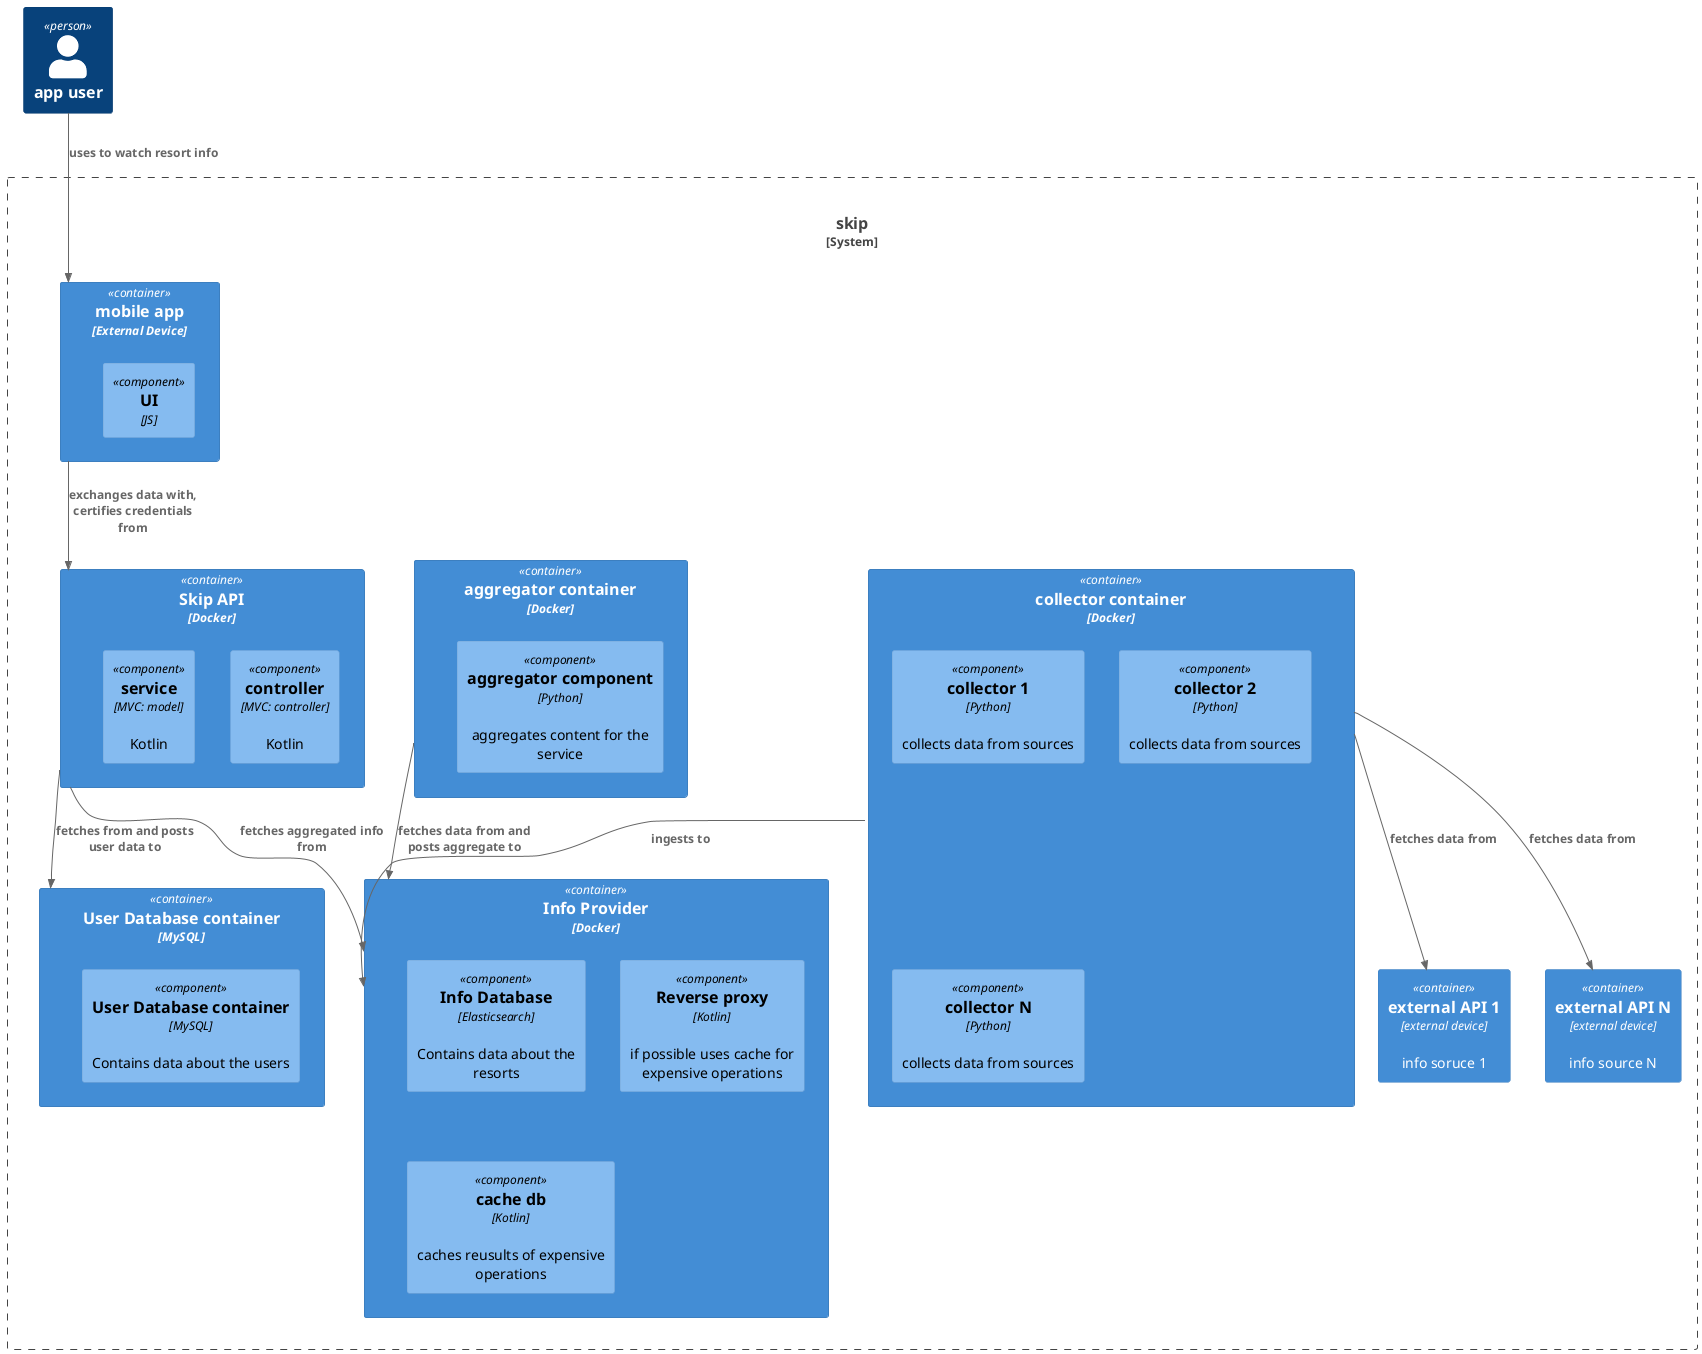 @startuml
!include <C4/C4_Container>
!include <C4/C4_Context>
!include <C4/C4_Component>

Person(user, "app user", "")

System_Boundary(boundary, "skip"){



Container(userDb, "User Database container", "MySQL", ""){
Component(db1, "User Database container", "MySQL", "Contains data about the users")
}


Container(info, "Info Provider", "Docker", ""){
Component(db2, "Info Database", "Elasticsearch", "Contains data about the resorts")
Component(rp1, "Reverse proxy", "Kotlin", "if possible uses cache for expensive operations")
Component(cache1, "cache db", "Kotlin", "caches reusults of expensive operations")

}




Container(api, "Skip API", "Docker") {
    Component(controller, "controller", "MVC: controller", "Kotlin")
    Component(service, "service", "MVC: model", "Kotlin" )
  }



Container(aggregator, "aggregator container", "Docker") {
    Component(aggregatorComp, "aggregator component", "Python", "aggregates content for the service")
  }



Container(collector, "collector container", "Docker") {
    Component(collectorComp1, "collector 1", "Python", "collects data from sources")
    Component(collectorComp2, "collector 2", "Python", "collects data from sources")
    Component(collectorCompN, "collector N", "Python", "collects data from sources")
  }


Container(mobileApp, "mobile app", "External Device") {
    Component(UI, "UI", "JS", "")
  }

Container(EAPI1, "external API 1", "external device", "info soruce 1") {
    Component(UI, "UI", "JS", "")
  }

Container(EAPIN, "external API N", "external device", "info source N") {
    Component(UI, "UI", "JS", "")
  }


Rel(user, mobileApp, "uses to watch resort info")

Rel(collector, info, "ingests to")
Rel(collector, EAPI1, "fetches data from")
Rel(collector, EAPIN, "fetches data from")

Rel(aggregator, info, "fetches data from and posts aggregate to")


Rel(api, info, "fetches aggregated info from")
Rel(api, userDb, "fetches from and posts user data to")

Rel(mobileApp, api, "exchanges data with, certifies credentials from")





}
@enduml
